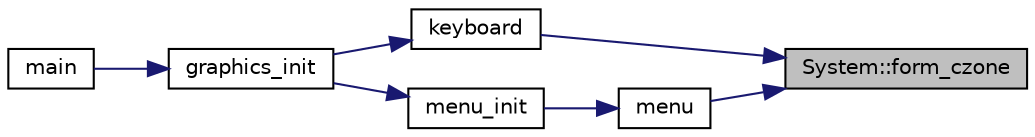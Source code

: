 digraph "System::form_czone"
{
 // LATEX_PDF_SIZE
  edge [fontname="Helvetica",fontsize="10",labelfontname="Helvetica",labelfontsize="10"];
  node [fontname="Helvetica",fontsize="10",shape=record];
  rankdir="RL";
  Node1 [label="System::form_czone",height=0.2,width=0.4,color="black", fillcolor="grey75", style="filled", fontcolor="black",tooltip=" "];
  Node1 -> Node2 [dir="back",color="midnightblue",fontsize="10",style="solid",fontname="Helvetica"];
  Node2 [label="keyboard",height=0.2,width=0.4,color="black", fillcolor="white", style="filled",URL="$de/dea/plot_8_c.html#aef7ba2f69afb2d954545f64c7fe24b14",tooltip=" "];
  Node2 -> Node3 [dir="back",color="midnightblue",fontsize="10",style="solid",fontname="Helvetica"];
  Node3 [label="graphics_init",height=0.2,width=0.4,color="black", fillcolor="white", style="filled",URL="$de/dea/plot_8_c.html#a847d6a7fbc77c4a90f8501f03bc508c2",tooltip=" "];
  Node3 -> Node4 [dir="back",color="midnightblue",fontsize="10",style="solid",fontname="Helvetica"];
  Node4 [label="main",height=0.2,width=0.4,color="black", fillcolor="white", style="filled",URL="$d5/db2/hipair_8_c.html#a0ddf1224851353fc92bfbff6f499fa97",tooltip=" "];
  Node1 -> Node5 [dir="back",color="midnightblue",fontsize="10",style="solid",fontname="Helvetica"];
  Node5 [label="menu",height=0.2,width=0.4,color="black", fillcolor="white", style="filled",URL="$de/dea/plot_8_c.html#a871fd9424d4b79de811be617326020b0",tooltip=" "];
  Node5 -> Node6 [dir="back",color="midnightblue",fontsize="10",style="solid",fontname="Helvetica"];
  Node6 [label="menu_init",height=0.2,width=0.4,color="black", fillcolor="white", style="filled",URL="$de/dea/plot_8_c.html#a825deebad1aa530657673fb8a95a2565",tooltip=" "];
  Node6 -> Node3 [dir="back",color="midnightblue",fontsize="10",style="solid",fontname="Helvetica"];
}
